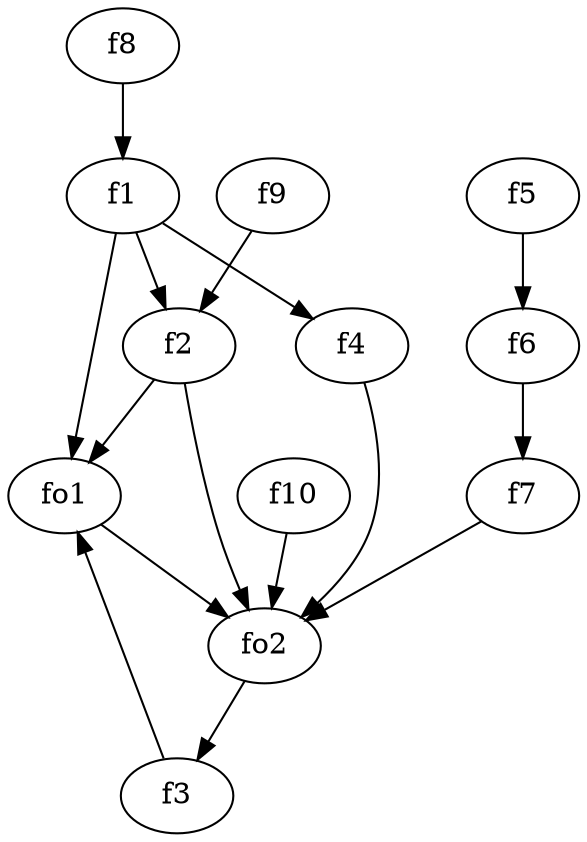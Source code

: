 strict digraph  {
f1;
f2;
f3;
f4;
f5;
f6;
f7;
f8;
f9;
f10;
fo1;
fo2;
f1 -> fo1  [weight=2];
f1 -> f2  [weight=2];
f1 -> f4  [weight=2];
f2 -> fo1  [weight=2];
f2 -> fo2  [weight=2];
f3 -> fo1  [weight=2];
f4 -> fo2  [weight=2];
f5 -> f6  [weight=2];
f6 -> f7  [weight=2];
f7 -> fo2  [weight=2];
f8 -> f1  [weight=2];
f9 -> f2  [weight=2];
f10 -> fo2  [weight=2];
fo1 -> fo2  [weight=2];
fo2 -> f3  [weight=2];
}
